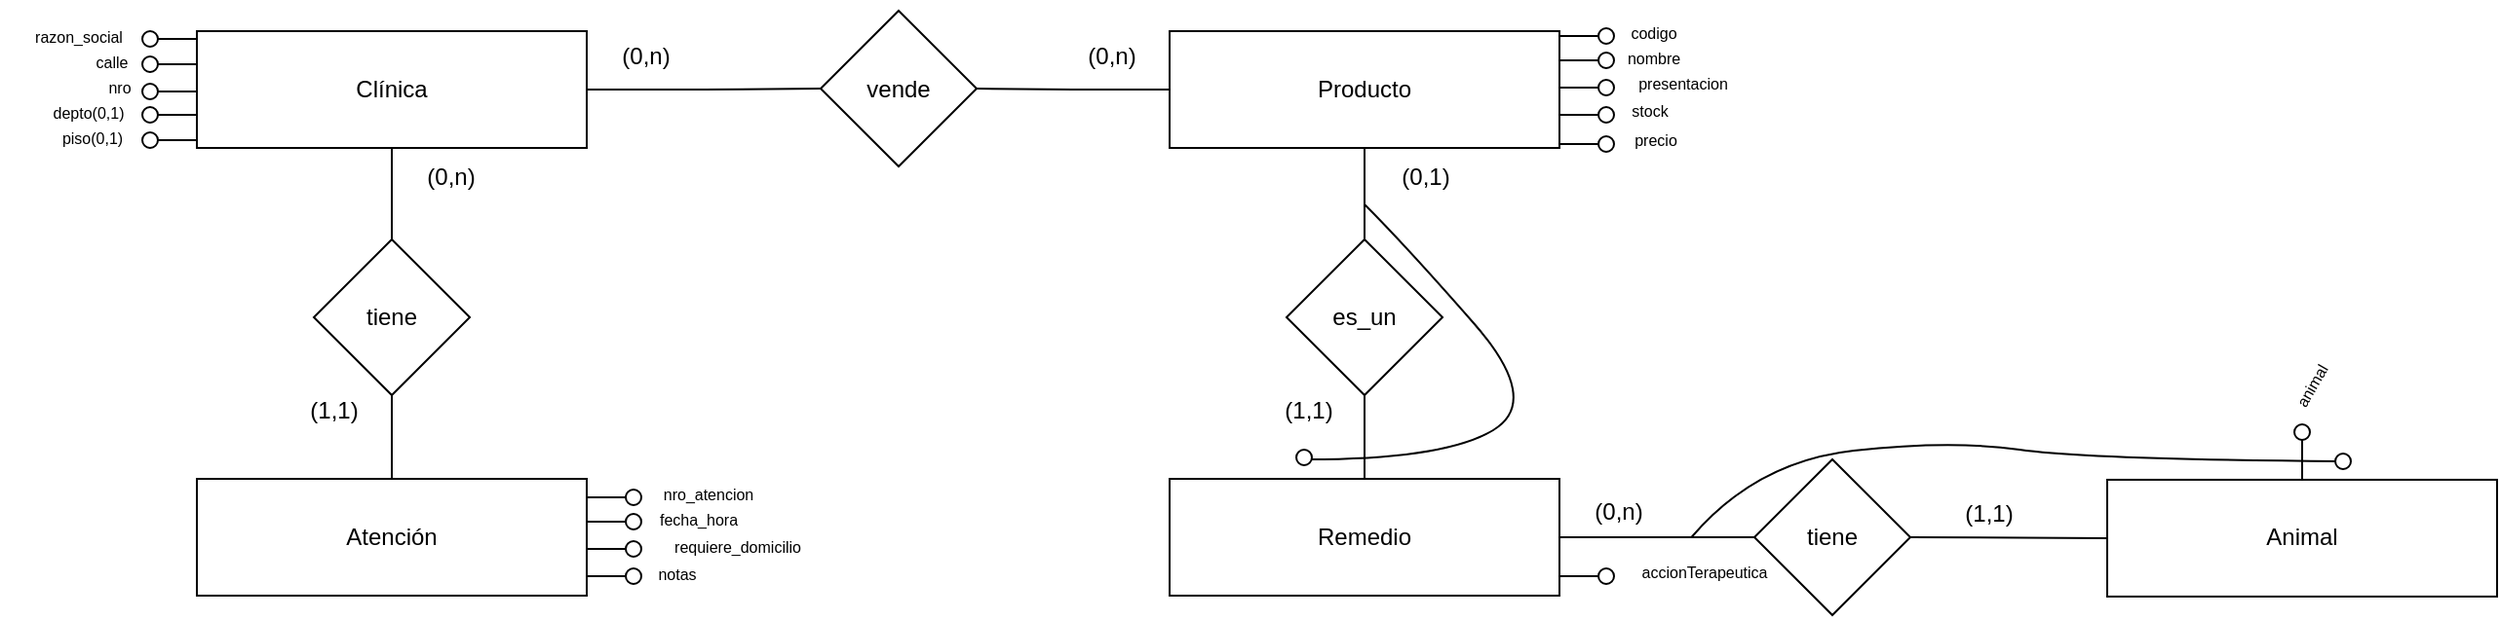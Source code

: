 <mxfile version="26.2.9">
  <diagram name="Page-1" id="rd5WgjaN5qs2F5G4zhtr">
    <mxGraphModel dx="134" dy="-140" grid="1" gridSize="10" guides="1" tooltips="1" connect="1" arrows="0" fold="1" page="1" pageScale="1" pageWidth="850" pageHeight="1100" math="0" shadow="0">
      <root>
        <mxCell id="0" />
        <mxCell id="1" parent="0" />
        <mxCell id="i1IyLrbdU4EnLdiSXplg-24" value="&lt;font style=&quot;font-size: 8px;&quot;&gt;animal&lt;/font&gt;" style="text;html=1;align=center;verticalAlign=middle;resizable=0;points=[];autosize=1;strokeColor=none;fillColor=none;rotation=-60;" parent="1" vertex="1">
          <mxGeometry x="2179" y="1297.001" width="50" height="30" as="geometry" />
        </mxCell>
        <mxCell id="i1IyLrbdU4EnLdiSXplg-204" value="Animal" style="rounded=0;whiteSpace=wrap;html=1;" parent="1" vertex="1">
          <mxGeometry x="2100" y="1360.47" width="200" height="60" as="geometry" />
        </mxCell>
        <mxCell id="i1IyLrbdU4EnLdiSXplg-405" style="edgeStyle=orthogonalEdgeStyle;rounded=0;orthogonalLoop=1;jettySize=auto;html=1;entryX=0;entryY=0.5;entryDx=0;entryDy=0;endArrow=none;startFill=0;" parent="1" target="i1IyLrbdU4EnLdiSXplg-204" edge="1">
          <mxGeometry relative="1" as="geometry">
            <mxPoint x="1999" y="1390" as="sourcePoint" />
            <mxPoint x="2108" y="1390.47" as="targetPoint" />
          </mxGeometry>
        </mxCell>
        <mxCell id="i1IyLrbdU4EnLdiSXplg-205" value="tiene" style="rhombus;whiteSpace=wrap;html=1;" parent="1" vertex="1">
          <mxGeometry x="1919" y="1350" width="80" height="80" as="geometry" />
        </mxCell>
        <mxCell id="i1IyLrbdU4EnLdiSXplg-209" value="(1,1)" style="text;html=1;align=center;verticalAlign=middle;resizable=0;points=[];autosize=1;strokeColor=none;fillColor=none;" parent="1" vertex="1">
          <mxGeometry x="2009" y="1363" width="60" height="30" as="geometry" />
        </mxCell>
        <mxCell id="i1IyLrbdU4EnLdiSXplg-210" value="" style="group;rotation=0;" parent="1" vertex="1" connectable="0">
          <mxGeometry x="2196" y="1332.001" width="8" height="28" as="geometry" />
        </mxCell>
        <mxCell id="i1IyLrbdU4EnLdiSXplg-211" value="" style="ellipse;whiteSpace=wrap;html=1;aspect=fixed;fillColor=light-dark(#FFFFFF,#FFFFFF);rotation=0;fontStyle=1" parent="i1IyLrbdU4EnLdiSXplg-210" vertex="1">
          <mxGeometry width="8" height="8" as="geometry" />
        </mxCell>
        <mxCell id="i1IyLrbdU4EnLdiSXplg-212" style="edgeStyle=orthogonalEdgeStyle;rounded=0;orthogonalLoop=1;jettySize=auto;html=1;endArrow=none;startFill=0;" parent="i1IyLrbdU4EnLdiSXplg-210" edge="1">
          <mxGeometry relative="1" as="geometry">
            <mxPoint x="4" y="28" as="targetPoint" />
            <mxPoint x="4" y="8" as="sourcePoint" />
          </mxGeometry>
        </mxCell>
        <mxCell id="i1IyLrbdU4EnLdiSXplg-351" style="edgeStyle=orthogonalEdgeStyle;rounded=0;orthogonalLoop=1;jettySize=auto;html=1;entryX=0;entryY=0.5;entryDx=0;entryDy=0;endArrow=none;startFill=0;" parent="1" source="i1IyLrbdU4EnLdiSXplg-296" target="i1IyLrbdU4EnLdiSXplg-350" edge="1">
          <mxGeometry relative="1" as="geometry" />
        </mxCell>
        <mxCell id="i1IyLrbdU4EnLdiSXplg-453" style="edgeStyle=orthogonalEdgeStyle;rounded=0;orthogonalLoop=1;jettySize=auto;html=1;entryX=0.5;entryY=0;entryDx=0;entryDy=0;endArrow=none;startFill=0;" parent="1" source="i1IyLrbdU4EnLdiSXplg-296" target="i1IyLrbdU4EnLdiSXplg-452" edge="1">
          <mxGeometry relative="1" as="geometry" />
        </mxCell>
        <mxCell id="i1IyLrbdU4EnLdiSXplg-296" value="Clínica" style="rounded=0;whiteSpace=wrap;html=1;" parent="1" vertex="1">
          <mxGeometry x="1120" y="1130.0" width="200" height="60" as="geometry" />
        </mxCell>
        <mxCell id="i1IyLrbdU4EnLdiSXplg-303" value="" style="group;rotation=-90;" parent="1" vertex="1" connectable="0">
          <mxGeometry x="1102" y="1120.001" width="8" height="28" as="geometry" />
        </mxCell>
        <mxCell id="i1IyLrbdU4EnLdiSXplg-304" value="" style="ellipse;whiteSpace=wrap;html=1;aspect=fixed;fillColor=light-dark(#FFFFFF,#FFFFFF);rotation=-90;" parent="i1IyLrbdU4EnLdiSXplg-303" vertex="1">
          <mxGeometry x="-10" y="10" width="8" height="8" as="geometry" />
        </mxCell>
        <mxCell id="i1IyLrbdU4EnLdiSXplg-305" style="edgeStyle=orthogonalEdgeStyle;rounded=0;orthogonalLoop=1;jettySize=auto;html=1;endArrow=none;startFill=0;" parent="i1IyLrbdU4EnLdiSXplg-303" edge="1">
          <mxGeometry relative="1" as="geometry">
            <mxPoint x="18" y="14" as="targetPoint" />
            <mxPoint x="-2" y="14" as="sourcePoint" />
          </mxGeometry>
        </mxCell>
        <mxCell id="i1IyLrbdU4EnLdiSXplg-306" value="&lt;font style=&quot;font-size: 8px;&quot;&gt;calle&lt;/font&gt;" style="text;html=1;align=center;verticalAlign=middle;resizable=0;points=[];autosize=1;strokeColor=none;fillColor=none;rotation=0;" parent="1" vertex="1">
          <mxGeometry x="1051" y="1130.001" width="50" height="30" as="geometry" />
        </mxCell>
        <mxCell id="i1IyLrbdU4EnLdiSXplg-307" value="" style="group;rotation=-90;" parent="1" vertex="1" connectable="0">
          <mxGeometry x="1102" y="1133.001" width="8" height="28" as="geometry" />
        </mxCell>
        <mxCell id="i1IyLrbdU4EnLdiSXplg-308" value="" style="ellipse;whiteSpace=wrap;html=1;aspect=fixed;fillColor=light-dark(#FFFFFF,transparent);rotation=-90;" parent="i1IyLrbdU4EnLdiSXplg-307" vertex="1">
          <mxGeometry x="-10" y="10" width="8" height="8" as="geometry" />
        </mxCell>
        <mxCell id="i1IyLrbdU4EnLdiSXplg-309" style="edgeStyle=orthogonalEdgeStyle;rounded=0;orthogonalLoop=1;jettySize=auto;html=1;endArrow=none;startFill=0;" parent="i1IyLrbdU4EnLdiSXplg-307" edge="1">
          <mxGeometry relative="1" as="geometry">
            <mxPoint x="18" y="14" as="targetPoint" />
            <mxPoint x="-2" y="14" as="sourcePoint" />
          </mxGeometry>
        </mxCell>
        <mxCell id="i1IyLrbdU4EnLdiSXplg-313" value="&lt;font style=&quot;font-size: 8px;&quot;&gt;razon_social&lt;/font&gt;" style="text;html=1;align=center;verticalAlign=middle;resizable=0;points=[];autosize=1;strokeColor=none;fillColor=none;rotation=0;" parent="1" vertex="1">
          <mxGeometry x="1019" y="1117.001" width="80" height="30" as="geometry" />
        </mxCell>
        <mxCell id="i1IyLrbdU4EnLdiSXplg-316" value="" style="group;rotation=-90;" parent="1" vertex="1" connectable="0">
          <mxGeometry x="1102" y="1147.001" width="8" height="28" as="geometry" />
        </mxCell>
        <mxCell id="i1IyLrbdU4EnLdiSXplg-317" value="" style="ellipse;whiteSpace=wrap;html=1;aspect=fixed;fillColor=light-dark(#FFFFFF,transparent);rotation=-90;" parent="i1IyLrbdU4EnLdiSXplg-316" vertex="1">
          <mxGeometry x="-10" y="10" width="8" height="8" as="geometry" />
        </mxCell>
        <mxCell id="i1IyLrbdU4EnLdiSXplg-318" style="edgeStyle=orthogonalEdgeStyle;rounded=0;orthogonalLoop=1;jettySize=auto;html=1;endArrow=none;startFill=0;" parent="i1IyLrbdU4EnLdiSXplg-316" edge="1">
          <mxGeometry relative="1" as="geometry">
            <mxPoint x="18" y="14" as="targetPoint" />
            <mxPoint x="-2" y="14" as="sourcePoint" />
          </mxGeometry>
        </mxCell>
        <mxCell id="i1IyLrbdU4EnLdiSXplg-319" value="" style="group;rotation=-90;" parent="1" vertex="1" connectable="0">
          <mxGeometry x="1102" y="1159.001" width="8" height="28" as="geometry" />
        </mxCell>
        <mxCell id="i1IyLrbdU4EnLdiSXplg-320" value="" style="ellipse;whiteSpace=wrap;html=1;aspect=fixed;fillColor=light-dark(#FFFFFF,transparent);rotation=-90;" parent="i1IyLrbdU4EnLdiSXplg-319" vertex="1">
          <mxGeometry x="-10" y="10" width="8" height="8" as="geometry" />
        </mxCell>
        <mxCell id="i1IyLrbdU4EnLdiSXplg-321" style="edgeStyle=orthogonalEdgeStyle;rounded=0;orthogonalLoop=1;jettySize=auto;html=1;endArrow=none;startFill=0;" parent="i1IyLrbdU4EnLdiSXplg-319" edge="1">
          <mxGeometry relative="1" as="geometry">
            <mxPoint x="18" y="14" as="targetPoint" />
            <mxPoint x="-2" y="14" as="sourcePoint" />
          </mxGeometry>
        </mxCell>
        <mxCell id="i1IyLrbdU4EnLdiSXplg-322" value="&lt;font style=&quot;font-size: 8px;&quot;&gt;nro&lt;/font&gt;" style="text;html=1;align=center;verticalAlign=middle;resizable=0;points=[];autosize=1;strokeColor=none;fillColor=none;rotation=0;" parent="1" vertex="1">
          <mxGeometry x="1060" y="1143.001" width="40" height="30" as="geometry" />
        </mxCell>
        <mxCell id="i1IyLrbdU4EnLdiSXplg-323" value="&lt;font style=&quot;font-size: 8px;&quot;&gt;piso(0,1)&lt;/font&gt;" style="text;html=1;align=center;verticalAlign=middle;resizable=0;points=[];autosize=1;strokeColor=none;fillColor=none;rotation=0;" parent="1" vertex="1">
          <mxGeometry x="1031" y="1169.001" width="70" height="30" as="geometry" />
        </mxCell>
        <mxCell id="i1IyLrbdU4EnLdiSXplg-350" value="vende" style="rhombus;whiteSpace=wrap;html=1;" parent="1" vertex="1">
          <mxGeometry x="1440" y="1119.5" width="80" height="80" as="geometry" />
        </mxCell>
        <mxCell id="i1IyLrbdU4EnLdiSXplg-366" style="edgeStyle=orthogonalEdgeStyle;rounded=0;orthogonalLoop=1;jettySize=auto;html=1;entryX=1;entryY=0.5;entryDx=0;entryDy=0;endArrow=none;startFill=0;" parent="1" source="i1IyLrbdU4EnLdiSXplg-362" target="i1IyLrbdU4EnLdiSXplg-350" edge="1">
          <mxGeometry relative="1" as="geometry" />
        </mxCell>
        <mxCell id="i1IyLrbdU4EnLdiSXplg-408" style="edgeStyle=orthogonalEdgeStyle;rounded=0;orthogonalLoop=1;jettySize=auto;html=1;entryX=0.5;entryY=0;entryDx=0;entryDy=0;endArrow=none;startFill=0;" parent="1" source="i1IyLrbdU4EnLdiSXplg-362" target="i1IyLrbdU4EnLdiSXplg-407" edge="1">
          <mxGeometry relative="1" as="geometry" />
        </mxCell>
        <mxCell id="i1IyLrbdU4EnLdiSXplg-362" value="Producto" style="rounded=0;whiteSpace=wrap;html=1;" parent="1" vertex="1">
          <mxGeometry x="1619" y="1130.0" width="200" height="60" as="geometry" />
        </mxCell>
        <mxCell id="i1IyLrbdU4EnLdiSXplg-367" value="(0,n)" style="text;html=1;align=center;verticalAlign=middle;resizable=0;points=[];autosize=1;strokeColor=none;fillColor=none;" parent="1" vertex="1">
          <mxGeometry x="1559" y="1128" width="60" height="30" as="geometry" />
        </mxCell>
        <mxCell id="i1IyLrbdU4EnLdiSXplg-380" value="" style="group;rotation=90;" parent="1" vertex="1" connectable="0">
          <mxGeometry x="1829" y="1118.501" width="8" height="28" as="geometry" />
        </mxCell>
        <mxCell id="i1IyLrbdU4EnLdiSXplg-381" value="" style="ellipse;whiteSpace=wrap;html=1;aspect=fixed;fillColor=light-dark(#FFFFFF,#FFFFFF);rotation=90;" parent="i1IyLrbdU4EnLdiSXplg-380" vertex="1">
          <mxGeometry x="10" y="10" width="8" height="8" as="geometry" />
        </mxCell>
        <mxCell id="i1IyLrbdU4EnLdiSXplg-382" style="edgeStyle=orthogonalEdgeStyle;rounded=0;orthogonalLoop=1;jettySize=auto;html=1;endArrow=none;startFill=0;" parent="i1IyLrbdU4EnLdiSXplg-380" edge="1">
          <mxGeometry relative="1" as="geometry">
            <mxPoint x="-10" y="14" as="targetPoint" />
            <mxPoint x="10" y="14" as="sourcePoint" />
          </mxGeometry>
        </mxCell>
        <mxCell id="i1IyLrbdU4EnLdiSXplg-383" value="&lt;font style=&quot;font-size: 8px;&quot;&gt;codigo&lt;/font&gt;" style="text;html=1;align=center;verticalAlign=middle;resizable=0;points=[];autosize=1;strokeColor=none;fillColor=none;rotation=0;" parent="1" vertex="1">
          <mxGeometry x="1842" y="1114.501" width="50" height="30" as="geometry" />
        </mxCell>
        <mxCell id="i1IyLrbdU4EnLdiSXplg-387" value="&lt;font style=&quot;font-size: 8px;&quot;&gt;nombre&lt;/font&gt;" style="text;html=1;align=center;verticalAlign=middle;resizable=0;points=[];autosize=1;strokeColor=none;fillColor=none;rotation=0;" parent="1" vertex="1">
          <mxGeometry x="1842" y="1128.001" width="50" height="30" as="geometry" />
        </mxCell>
        <mxCell id="i1IyLrbdU4EnLdiSXplg-388" value="" style="group;rotation=90;" parent="1" vertex="1" connectable="0">
          <mxGeometry x="1829" y="1131.001" width="8" height="28" as="geometry" />
        </mxCell>
        <mxCell id="i1IyLrbdU4EnLdiSXplg-389" value="" style="ellipse;whiteSpace=wrap;html=1;aspect=fixed;fillColor=light-dark(#FFFFFF,transparent);rotation=90;" parent="i1IyLrbdU4EnLdiSXplg-388" vertex="1">
          <mxGeometry x="10" y="10" width="8" height="8" as="geometry" />
        </mxCell>
        <mxCell id="i1IyLrbdU4EnLdiSXplg-390" style="edgeStyle=orthogonalEdgeStyle;rounded=0;orthogonalLoop=1;jettySize=auto;html=1;endArrow=none;startFill=0;" parent="i1IyLrbdU4EnLdiSXplg-388" edge="1">
          <mxGeometry relative="1" as="geometry">
            <mxPoint x="-10" y="14" as="targetPoint" />
            <mxPoint x="10" y="14" as="sourcePoint" />
          </mxGeometry>
        </mxCell>
        <mxCell id="i1IyLrbdU4EnLdiSXplg-391" value="" style="group;rotation=90;" parent="1" vertex="1" connectable="0">
          <mxGeometry x="1829" y="1145.001" width="8" height="28" as="geometry" />
        </mxCell>
        <mxCell id="i1IyLrbdU4EnLdiSXplg-392" value="" style="ellipse;whiteSpace=wrap;html=1;aspect=fixed;fillColor=light-dark(#FFFFFF,transparent);rotation=90;" parent="i1IyLrbdU4EnLdiSXplg-391" vertex="1">
          <mxGeometry x="10" y="10" width="8" height="8" as="geometry" />
        </mxCell>
        <mxCell id="i1IyLrbdU4EnLdiSXplg-393" style="edgeStyle=orthogonalEdgeStyle;rounded=0;orthogonalLoop=1;jettySize=auto;html=1;endArrow=none;startFill=0;" parent="i1IyLrbdU4EnLdiSXplg-391" edge="1">
          <mxGeometry relative="1" as="geometry">
            <mxPoint x="-10" y="14" as="targetPoint" />
            <mxPoint x="10" y="14" as="sourcePoint" />
          </mxGeometry>
        </mxCell>
        <mxCell id="i1IyLrbdU4EnLdiSXplg-394" value="&lt;font style=&quot;font-size: 8px;&quot;&gt;presentacion&lt;/font&gt;" style="text;html=1;align=center;verticalAlign=middle;resizable=0;points=[];autosize=1;strokeColor=none;fillColor=none;rotation=0;" parent="1" vertex="1">
          <mxGeometry x="1842" y="1141.001" width="80" height="30" as="geometry" />
        </mxCell>
        <mxCell id="i1IyLrbdU4EnLdiSXplg-395" value="&lt;font style=&quot;font-size: 8px;&quot;&gt;stock&lt;/font&gt;" style="text;html=1;align=center;verticalAlign=middle;resizable=0;points=[];autosize=1;strokeColor=none;fillColor=none;rotation=0;" parent="1" vertex="1">
          <mxGeometry x="1840" y="1155.001" width="50" height="30" as="geometry" />
        </mxCell>
        <mxCell id="i1IyLrbdU4EnLdiSXplg-396" value="" style="group;rotation=90;" parent="1" vertex="1" connectable="0">
          <mxGeometry x="1829" y="1159.001" width="8" height="28" as="geometry" />
        </mxCell>
        <mxCell id="i1IyLrbdU4EnLdiSXplg-397" value="" style="ellipse;whiteSpace=wrap;html=1;aspect=fixed;fillColor=light-dark(#FFFFFF,transparent);rotation=90;" parent="i1IyLrbdU4EnLdiSXplg-396" vertex="1">
          <mxGeometry x="10" y="10" width="8" height="8" as="geometry" />
        </mxCell>
        <mxCell id="i1IyLrbdU4EnLdiSXplg-398" style="edgeStyle=orthogonalEdgeStyle;rounded=0;orthogonalLoop=1;jettySize=auto;html=1;endArrow=none;startFill=0;" parent="i1IyLrbdU4EnLdiSXplg-396" edge="1">
          <mxGeometry relative="1" as="geometry">
            <mxPoint x="-10" y="14" as="targetPoint" />
            <mxPoint x="10" y="14" as="sourcePoint" />
          </mxGeometry>
        </mxCell>
        <mxCell id="i1IyLrbdU4EnLdiSXplg-399" value="" style="group;rotation=90;" parent="1" vertex="1" connectable="0">
          <mxGeometry x="1829" y="1174.001" width="8" height="28" as="geometry" />
        </mxCell>
        <mxCell id="i1IyLrbdU4EnLdiSXplg-400" value="" style="ellipse;whiteSpace=wrap;html=1;aspect=fixed;fillColor=light-dark(#FFFFFF,transparent);rotation=90;" parent="i1IyLrbdU4EnLdiSXplg-399" vertex="1">
          <mxGeometry x="10" y="10" width="8" height="8" as="geometry" />
        </mxCell>
        <mxCell id="i1IyLrbdU4EnLdiSXplg-401" style="edgeStyle=orthogonalEdgeStyle;rounded=0;orthogonalLoop=1;jettySize=auto;html=1;endArrow=none;startFill=0;" parent="i1IyLrbdU4EnLdiSXplg-399" edge="1">
          <mxGeometry relative="1" as="geometry">
            <mxPoint x="-10" y="14" as="targetPoint" />
            <mxPoint x="10" y="14" as="sourcePoint" />
          </mxGeometry>
        </mxCell>
        <mxCell id="i1IyLrbdU4EnLdiSXplg-402" value="&lt;font style=&quot;font-size: 8px;&quot;&gt;precio&lt;/font&gt;" style="text;html=1;align=center;verticalAlign=middle;resizable=0;points=[];autosize=1;strokeColor=none;fillColor=none;rotation=0;" parent="1" vertex="1">
          <mxGeometry x="1843" y="1170.001" width="50" height="30" as="geometry" />
        </mxCell>
        <mxCell id="i1IyLrbdU4EnLdiSXplg-404" style="edgeStyle=orthogonalEdgeStyle;rounded=0;orthogonalLoop=1;jettySize=auto;html=1;entryX=0;entryY=0.5;entryDx=0;entryDy=0;endArrow=none;startFill=0;" parent="1" source="i1IyLrbdU4EnLdiSXplg-403" target="i1IyLrbdU4EnLdiSXplg-205" edge="1">
          <mxGeometry relative="1" as="geometry" />
        </mxCell>
        <mxCell id="i1IyLrbdU4EnLdiSXplg-403" value="Remedio" style="rounded=0;whiteSpace=wrap;html=1;" parent="1" vertex="1">
          <mxGeometry x="1619" y="1360.0" width="200" height="60" as="geometry" />
        </mxCell>
        <mxCell id="i1IyLrbdU4EnLdiSXplg-406" value="(0,n)" style="text;html=1;align=center;verticalAlign=middle;resizable=0;points=[];autosize=1;strokeColor=none;fillColor=none;" parent="1" vertex="1">
          <mxGeometry x="1819" y="1362" width="60" height="30" as="geometry" />
        </mxCell>
        <mxCell id="i1IyLrbdU4EnLdiSXplg-409" style="edgeStyle=orthogonalEdgeStyle;rounded=0;orthogonalLoop=1;jettySize=auto;html=1;entryX=0.5;entryY=0;entryDx=0;entryDy=0;endArrow=none;startFill=0;" parent="1" source="i1IyLrbdU4EnLdiSXplg-407" target="i1IyLrbdU4EnLdiSXplg-403" edge="1">
          <mxGeometry relative="1" as="geometry" />
        </mxCell>
        <mxCell id="i1IyLrbdU4EnLdiSXplg-407" value="es_un" style="rhombus;whiteSpace=wrap;html=1;" parent="1" vertex="1">
          <mxGeometry x="1679" y="1237" width="80" height="80" as="geometry" />
        </mxCell>
        <mxCell id="i1IyLrbdU4EnLdiSXplg-410" value="(1,1)" style="text;html=1;align=center;verticalAlign=middle;resizable=0;points=[];autosize=1;strokeColor=none;fillColor=none;" parent="1" vertex="1">
          <mxGeometry x="1660" y="1310" width="60" height="30" as="geometry" />
        </mxCell>
        <mxCell id="i1IyLrbdU4EnLdiSXplg-411" value="(0,1)" style="text;html=1;align=center;verticalAlign=middle;resizable=0;points=[];autosize=1;strokeColor=none;fillColor=none;" parent="1" vertex="1">
          <mxGeometry x="1720" y="1190" width="60" height="30" as="geometry" />
        </mxCell>
        <mxCell id="i1IyLrbdU4EnLdiSXplg-415" value="" style="group;rotation=90;" parent="1" vertex="1" connectable="0">
          <mxGeometry x="1829" y="1396.001" width="8" height="28" as="geometry" />
        </mxCell>
        <mxCell id="i1IyLrbdU4EnLdiSXplg-416" value="" style="ellipse;whiteSpace=wrap;html=1;aspect=fixed;fillColor=light-dark(#FFFFFF,transparent);rotation=90;" parent="i1IyLrbdU4EnLdiSXplg-415" vertex="1">
          <mxGeometry x="10" y="10" width="8" height="8" as="geometry" />
        </mxCell>
        <mxCell id="i1IyLrbdU4EnLdiSXplg-417" style="edgeStyle=orthogonalEdgeStyle;rounded=0;orthogonalLoop=1;jettySize=auto;html=1;endArrow=none;startFill=0;" parent="i1IyLrbdU4EnLdiSXplg-415" edge="1">
          <mxGeometry relative="1" as="geometry">
            <mxPoint x="-10" y="14" as="targetPoint" />
            <mxPoint x="10" y="14" as="sourcePoint" />
          </mxGeometry>
        </mxCell>
        <mxCell id="i1IyLrbdU4EnLdiSXplg-418" value="&lt;font style=&quot;font-size: 8px;&quot;&gt;accionTerapeutica&lt;/font&gt;" style="text;html=1;align=center;verticalAlign=middle;resizable=0;points=[];autosize=1;strokeColor=none;fillColor=none;rotation=0;" parent="1" vertex="1">
          <mxGeometry x="1838" y="1392.001" width="110" height="30" as="geometry" />
        </mxCell>
        <mxCell id="i1IyLrbdU4EnLdiSXplg-419" value="" style="curved=1;endArrow=none;html=1;rounded=0;startFill=0;" parent="1" edge="1">
          <mxGeometry width="50" height="50" relative="1" as="geometry">
            <mxPoint x="1719" y="1219" as="sourcePoint" />
            <mxPoint x="1690" y="1350" as="targetPoint" />
            <Array as="points">
              <mxPoint x="1740" y="1240" />
              <mxPoint x="1810" y="1320" />
              <mxPoint x="1760" y="1350" />
            </Array>
          </mxGeometry>
        </mxCell>
        <mxCell id="i1IyLrbdU4EnLdiSXplg-420" value="" style="group;rotation=90;" parent="1" vertex="1" connectable="0">
          <mxGeometry x="1674" y="1335.001" width="8" height="28" as="geometry" />
        </mxCell>
        <mxCell id="i1IyLrbdU4EnLdiSXplg-421" value="" style="ellipse;whiteSpace=wrap;html=1;aspect=fixed;fillColor=light-dark(#FFFFFF,#FFFFFF);rotation=90;" parent="i1IyLrbdU4EnLdiSXplg-420" vertex="1">
          <mxGeometry x="10" y="10" width="8" height="8" as="geometry" />
        </mxCell>
        <mxCell id="i1IyLrbdU4EnLdiSXplg-424" value="&lt;font style=&quot;font-size: 8px;&quot;&gt;depto(0,1)&lt;/font&gt;" style="text;html=1;align=center;verticalAlign=middle;resizable=0;points=[];autosize=1;strokeColor=none;fillColor=none;rotation=0;" parent="1" vertex="1">
          <mxGeometry x="1029" y="1156.001" width="70" height="30" as="geometry" />
        </mxCell>
        <mxCell id="i1IyLrbdU4EnLdiSXplg-425" value="" style="group;rotation=-90;" parent="1" vertex="1" connectable="0">
          <mxGeometry x="1102" y="1172.001" width="8" height="28" as="geometry" />
        </mxCell>
        <mxCell id="i1IyLrbdU4EnLdiSXplg-426" value="" style="ellipse;whiteSpace=wrap;html=1;aspect=fixed;fillColor=light-dark(#FFFFFF,transparent);rotation=-90;" parent="i1IyLrbdU4EnLdiSXplg-425" vertex="1">
          <mxGeometry x="-10" y="10" width="8" height="8" as="geometry" />
        </mxCell>
        <mxCell id="i1IyLrbdU4EnLdiSXplg-427" style="edgeStyle=orthogonalEdgeStyle;rounded=0;orthogonalLoop=1;jettySize=auto;html=1;endArrow=none;startFill=0;" parent="i1IyLrbdU4EnLdiSXplg-425" edge="1">
          <mxGeometry relative="1" as="geometry">
            <mxPoint x="18" y="14" as="targetPoint" />
            <mxPoint x="-2" y="14" as="sourcePoint" />
          </mxGeometry>
        </mxCell>
        <mxCell id="i1IyLrbdU4EnLdiSXplg-431" value="Atención" style="rounded=0;whiteSpace=wrap;html=1;" parent="1" vertex="1">
          <mxGeometry x="1120" y="1360.0" width="200" height="60" as="geometry" />
        </mxCell>
        <mxCell id="i1IyLrbdU4EnLdiSXplg-432" value="" style="group;rotation=90;" parent="1" vertex="1" connectable="0">
          <mxGeometry x="1330" y="1355.501" width="8" height="28" as="geometry" />
        </mxCell>
        <mxCell id="i1IyLrbdU4EnLdiSXplg-433" value="" style="ellipse;whiteSpace=wrap;html=1;aspect=fixed;fillColor=light-dark(#FFFFFF,#FFFFFF);rotation=90;" parent="i1IyLrbdU4EnLdiSXplg-432" vertex="1">
          <mxGeometry x="10" y="10" width="8" height="8" as="geometry" />
        </mxCell>
        <mxCell id="i1IyLrbdU4EnLdiSXplg-434" style="edgeStyle=orthogonalEdgeStyle;rounded=0;orthogonalLoop=1;jettySize=auto;html=1;endArrow=none;startFill=0;" parent="i1IyLrbdU4EnLdiSXplg-432" edge="1">
          <mxGeometry relative="1" as="geometry">
            <mxPoint x="-10" y="14" as="targetPoint" />
            <mxPoint x="10" y="14" as="sourcePoint" />
          </mxGeometry>
        </mxCell>
        <mxCell id="i1IyLrbdU4EnLdiSXplg-435" value="&lt;font style=&quot;font-size: 8px;&quot;&gt;nro_atencion&lt;/font&gt;" style="text;html=1;align=center;verticalAlign=middle;resizable=0;points=[];autosize=1;strokeColor=none;fillColor=none;rotation=0;" parent="1" vertex="1">
          <mxGeometry x="1342" y="1351.501" width="80" height="30" as="geometry" />
        </mxCell>
        <mxCell id="i1IyLrbdU4EnLdiSXplg-436" value="&lt;font style=&quot;font-size: 8px;&quot;&gt;fecha_hora&lt;/font&gt;" style="text;html=1;align=center;verticalAlign=middle;resizable=0;points=[];autosize=1;strokeColor=none;fillColor=none;rotation=0;" parent="1" vertex="1">
          <mxGeometry x="1342" y="1365.001" width="70" height="30" as="geometry" />
        </mxCell>
        <mxCell id="i1IyLrbdU4EnLdiSXplg-437" value="" style="group;rotation=90;" parent="1" vertex="1" connectable="0">
          <mxGeometry x="1330" y="1368.001" width="8" height="28" as="geometry" />
        </mxCell>
        <mxCell id="i1IyLrbdU4EnLdiSXplg-438" value="" style="ellipse;whiteSpace=wrap;html=1;aspect=fixed;fillColor=light-dark(#FFFFFF,transparent);rotation=90;" parent="i1IyLrbdU4EnLdiSXplg-437" vertex="1">
          <mxGeometry x="10" y="10" width="8" height="8" as="geometry" />
        </mxCell>
        <mxCell id="i1IyLrbdU4EnLdiSXplg-439" style="edgeStyle=orthogonalEdgeStyle;rounded=0;orthogonalLoop=1;jettySize=auto;html=1;endArrow=none;startFill=0;" parent="i1IyLrbdU4EnLdiSXplg-437" edge="1">
          <mxGeometry relative="1" as="geometry">
            <mxPoint x="-10" y="14" as="targetPoint" />
            <mxPoint x="10" y="14" as="sourcePoint" />
          </mxGeometry>
        </mxCell>
        <mxCell id="i1IyLrbdU4EnLdiSXplg-440" value="" style="group;rotation=90;" parent="1" vertex="1" connectable="0">
          <mxGeometry x="1330" y="1382.001" width="8" height="28" as="geometry" />
        </mxCell>
        <mxCell id="i1IyLrbdU4EnLdiSXplg-441" value="" style="ellipse;whiteSpace=wrap;html=1;aspect=fixed;fillColor=light-dark(#FFFFFF,transparent);rotation=90;" parent="i1IyLrbdU4EnLdiSXplg-440" vertex="1">
          <mxGeometry x="10" y="10" width="8" height="8" as="geometry" />
        </mxCell>
        <mxCell id="i1IyLrbdU4EnLdiSXplg-442" style="edgeStyle=orthogonalEdgeStyle;rounded=0;orthogonalLoop=1;jettySize=auto;html=1;endArrow=none;startFill=0;" parent="i1IyLrbdU4EnLdiSXplg-440" edge="1">
          <mxGeometry relative="1" as="geometry">
            <mxPoint x="-10" y="14" as="targetPoint" />
            <mxPoint x="10" y="14" as="sourcePoint" />
          </mxGeometry>
        </mxCell>
        <mxCell id="i1IyLrbdU4EnLdiSXplg-443" value="&lt;font style=&quot;font-size: 8px;&quot;&gt;notas&lt;/font&gt;" style="text;html=1;align=center;verticalAlign=middle;resizable=0;points=[];autosize=1;strokeColor=none;fillColor=none;rotation=0;" parent="1" vertex="1">
          <mxGeometry x="1341" y="1393.001" width="50" height="30" as="geometry" />
        </mxCell>
        <mxCell id="i1IyLrbdU4EnLdiSXplg-445" value="" style="group;rotation=90;" parent="1" vertex="1" connectable="0">
          <mxGeometry x="1330" y="1396.001" width="8" height="28" as="geometry" />
        </mxCell>
        <mxCell id="i1IyLrbdU4EnLdiSXplg-446" value="" style="ellipse;whiteSpace=wrap;html=1;aspect=fixed;fillColor=light-dark(#FFFFFF,transparent);rotation=90;" parent="i1IyLrbdU4EnLdiSXplg-445" vertex="1">
          <mxGeometry x="10" y="10" width="8" height="8" as="geometry" />
        </mxCell>
        <mxCell id="i1IyLrbdU4EnLdiSXplg-447" style="edgeStyle=orthogonalEdgeStyle;rounded=0;orthogonalLoop=1;jettySize=auto;html=1;endArrow=none;startFill=0;" parent="i1IyLrbdU4EnLdiSXplg-445" edge="1">
          <mxGeometry relative="1" as="geometry">
            <mxPoint x="-10" y="14" as="targetPoint" />
            <mxPoint x="10" y="14" as="sourcePoint" />
          </mxGeometry>
        </mxCell>
        <mxCell id="i1IyLrbdU4EnLdiSXplg-451" value="&lt;font style=&quot;font-size: 8px;&quot;&gt;requiere_domicilio&lt;/font&gt;" style="text;html=1;align=center;verticalAlign=middle;resizable=0;points=[];autosize=1;strokeColor=none;fillColor=none;rotation=0;" parent="1" vertex="1">
          <mxGeometry x="1342" y="1379.001" width="110" height="30" as="geometry" />
        </mxCell>
        <mxCell id="i1IyLrbdU4EnLdiSXplg-454" style="edgeStyle=orthogonalEdgeStyle;rounded=0;orthogonalLoop=1;jettySize=auto;html=1;entryX=0.5;entryY=0;entryDx=0;entryDy=0;endArrow=none;startFill=0;" parent="1" source="i1IyLrbdU4EnLdiSXplg-452" target="i1IyLrbdU4EnLdiSXplg-431" edge="1">
          <mxGeometry relative="1" as="geometry" />
        </mxCell>
        <mxCell id="i1IyLrbdU4EnLdiSXplg-452" value="tiene" style="rhombus;whiteSpace=wrap;html=1;" parent="1" vertex="1">
          <mxGeometry x="1180" y="1237" width="80" height="80" as="geometry" />
        </mxCell>
        <mxCell id="i1IyLrbdU4EnLdiSXplg-455" value="(0,n)" style="text;html=1;align=center;verticalAlign=middle;resizable=0;points=[];autosize=1;strokeColor=none;fillColor=none;" parent="1" vertex="1">
          <mxGeometry x="1220" y="1190" width="60" height="30" as="geometry" />
        </mxCell>
        <mxCell id="i1IyLrbdU4EnLdiSXplg-456" value="(1,1)" style="text;html=1;align=center;verticalAlign=middle;resizable=0;points=[];autosize=1;strokeColor=none;fillColor=none;" parent="1" vertex="1">
          <mxGeometry x="1160" y="1310" width="60" height="30" as="geometry" />
        </mxCell>
        <mxCell id="ySFg6McbnsuL84cZR4aw-4" value="" style="curved=1;endArrow=none;html=1;rounded=0;exitX=0.443;exitY=-0.095;exitDx=0;exitDy=0;exitPerimeter=0;startFill=0;" parent="1" edge="1">
          <mxGeometry width="50" height="50" relative="1" as="geometry">
            <mxPoint x="1886.73" y="1390" as="sourcePoint" />
            <mxPoint x="2220" y="1351" as="targetPoint" />
            <Array as="points">
              <mxPoint x="1920" y="1351" />
              <mxPoint x="2020" y="1340" />
              <mxPoint x="2090" y="1350" />
            </Array>
          </mxGeometry>
        </mxCell>
        <mxCell id="ySFg6McbnsuL84cZR4aw-5" value="" style="ellipse;whiteSpace=wrap;html=1;aspect=fixed;fillColor=light-dark(#FFFFFF,#FFFFFF);rotation=0;fontStyle=1" parent="1" vertex="1">
          <mxGeometry x="2217" y="1347.001" width="8" height="8" as="geometry" />
        </mxCell>
        <mxCell id="jN60iye_LfJGKFTGoBxy-1" value="(0,n)" style="text;html=1;align=center;verticalAlign=middle;resizable=0;points=[];autosize=1;strokeColor=none;fillColor=none;" parent="1" vertex="1">
          <mxGeometry x="1320" y="1128" width="60" height="30" as="geometry" />
        </mxCell>
      </root>
    </mxGraphModel>
  </diagram>
</mxfile>
